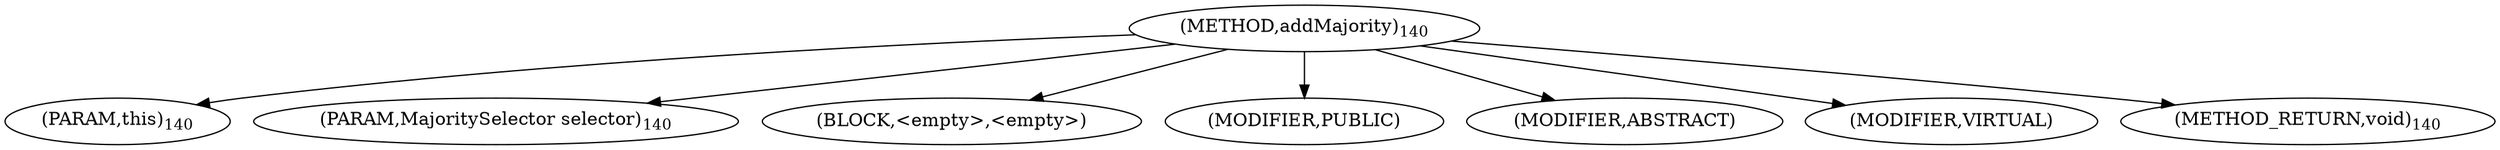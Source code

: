 digraph "addMajority" {  
"101" [label = <(METHOD,addMajority)<SUB>140</SUB>> ]
"102" [label = <(PARAM,this)<SUB>140</SUB>> ]
"103" [label = <(PARAM,MajoritySelector selector)<SUB>140</SUB>> ]
"104" [label = <(BLOCK,&lt;empty&gt;,&lt;empty&gt;)> ]
"105" [label = <(MODIFIER,PUBLIC)> ]
"106" [label = <(MODIFIER,ABSTRACT)> ]
"107" [label = <(MODIFIER,VIRTUAL)> ]
"108" [label = <(METHOD_RETURN,void)<SUB>140</SUB>> ]
  "101" -> "102" 
  "101" -> "103" 
  "101" -> "104" 
  "101" -> "105" 
  "101" -> "106" 
  "101" -> "107" 
  "101" -> "108" 
}
